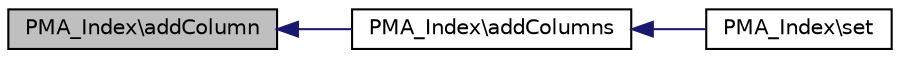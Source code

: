 digraph G
{
  edge [fontname="Helvetica",fontsize="10",labelfontname="Helvetica",labelfontsize="10"];
  node [fontname="Helvetica",fontsize="10",shape=record];
  rankdir="LR";
  Node1 [label="PMA_Index\\addColumn",height=0.2,width=0.4,color="black", fillcolor="grey75", style="filled" fontcolor="black"];
  Node1 -> Node2 [dir="back",color="midnightblue",fontsize="10",style="solid",fontname="Helvetica"];
  Node2 [label="PMA_Index\\addColumns",height=0.2,width=0.4,color="black", fillcolor="white", style="filled",URL="$classPMA__Index.html#a1370c05d38d65ebc5caf57bd6380ffd8"];
  Node2 -> Node3 [dir="back",color="midnightblue",fontsize="10",style="solid",fontname="Helvetica"];
  Node3 [label="PMA_Index\\set",height=0.2,width=0.4,color="black", fillcolor="white", style="filled",URL="$classPMA__Index.html#a5bb4c104a9308e2d1348b95c0b527756"];
}

